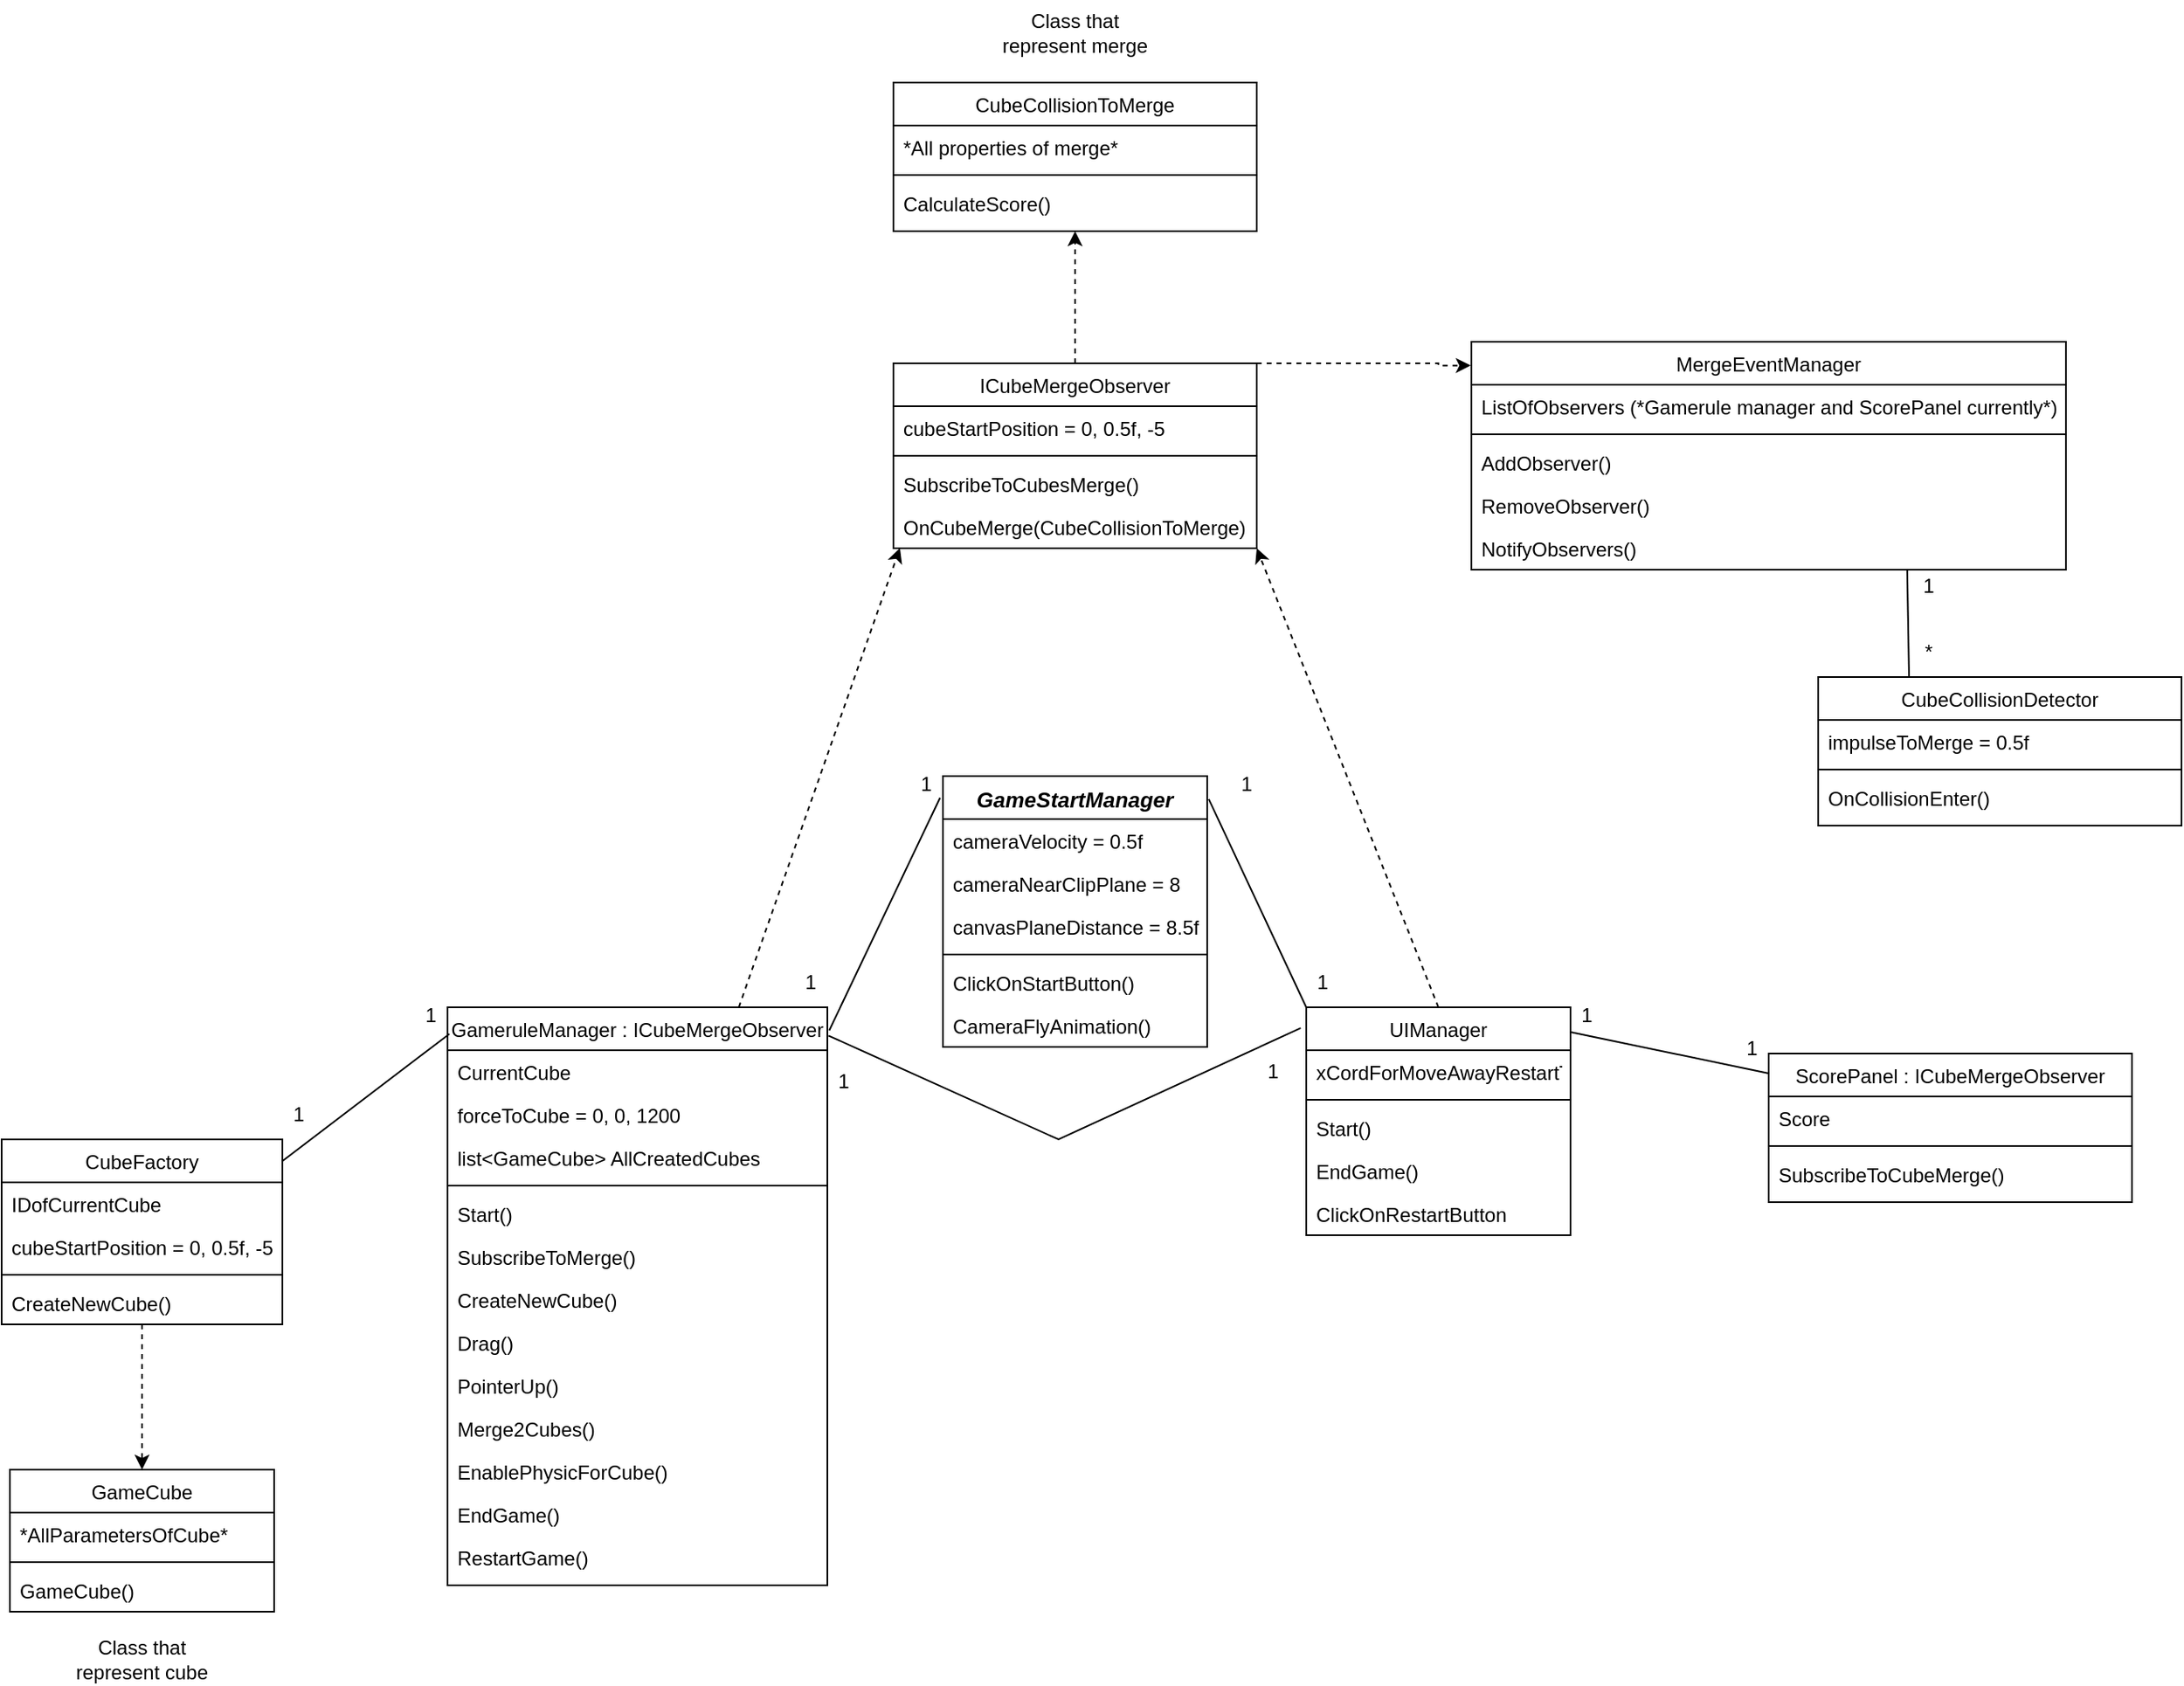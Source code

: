 <mxfile version="24.7.14">
  <diagram id="C5RBs43oDa-KdzZeNtuy" name="Page-1">
    <mxGraphModel dx="2876" dy="2289" grid="1" gridSize="10" guides="1" tooltips="1" connect="1" arrows="1" fold="1" page="1" pageScale="1" pageWidth="827" pageHeight="1169" math="0" shadow="0">
      <root>
        <mxCell id="WIyWlLk6GJQsqaUBKTNV-0" />
        <mxCell id="WIyWlLk6GJQsqaUBKTNV-1" parent="WIyWlLk6GJQsqaUBKTNV-0" />
        <mxCell id="zkfFHV4jXpPFQw0GAbJ--0" value="GameStartManager" style="swimlane;fontStyle=3;align=center;verticalAlign=top;childLayout=stackLayout;horizontal=1;startSize=26;horizontalStack=0;resizeParent=1;resizeLast=0;collapsible=1;marginBottom=0;rounded=0;shadow=0;strokeWidth=1;fontSize=13;" parent="WIyWlLk6GJQsqaUBKTNV-1" vertex="1">
          <mxGeometry x="260" y="60" width="160" height="164" as="geometry">
            <mxRectangle x="230" y="140" width="160" height="26" as="alternateBounds" />
          </mxGeometry>
        </mxCell>
        <mxCell id="zkfFHV4jXpPFQw0GAbJ--1" value="cameraVelocity = 0.5f" style="text;align=left;verticalAlign=top;spacingLeft=4;spacingRight=4;overflow=hidden;rotatable=0;points=[[0,0.5],[1,0.5]];portConstraint=eastwest;" parent="zkfFHV4jXpPFQw0GAbJ--0" vertex="1">
          <mxGeometry y="26" width="160" height="26" as="geometry" />
        </mxCell>
        <mxCell id="zkfFHV4jXpPFQw0GAbJ--2" value="cameraNearClipPlane = 8" style="text;align=left;verticalAlign=top;spacingLeft=4;spacingRight=4;overflow=hidden;rotatable=0;points=[[0,0.5],[1,0.5]];portConstraint=eastwest;rounded=0;shadow=0;html=0;" parent="zkfFHV4jXpPFQw0GAbJ--0" vertex="1">
          <mxGeometry y="52" width="160" height="26" as="geometry" />
        </mxCell>
        <mxCell id="zkfFHV4jXpPFQw0GAbJ--3" value="canvasPlaneDistance = 8.5f" style="text;align=left;verticalAlign=top;spacingLeft=4;spacingRight=4;overflow=hidden;rotatable=0;points=[[0,0.5],[1,0.5]];portConstraint=eastwest;rounded=0;shadow=0;html=0;" parent="zkfFHV4jXpPFQw0GAbJ--0" vertex="1">
          <mxGeometry y="78" width="160" height="26" as="geometry" />
        </mxCell>
        <mxCell id="zkfFHV4jXpPFQw0GAbJ--4" value="" style="line;html=1;strokeWidth=1;align=left;verticalAlign=middle;spacingTop=-1;spacingLeft=3;spacingRight=3;rotatable=0;labelPosition=right;points=[];portConstraint=eastwest;" parent="zkfFHV4jXpPFQw0GAbJ--0" vertex="1">
          <mxGeometry y="104" width="160" height="8" as="geometry" />
        </mxCell>
        <mxCell id="zkfFHV4jXpPFQw0GAbJ--5" value="ClickOnStartButton()" style="text;align=left;verticalAlign=top;spacingLeft=4;spacingRight=4;overflow=hidden;rotatable=0;points=[[0,0.5],[1,0.5]];portConstraint=eastwest;" parent="zkfFHV4jXpPFQw0GAbJ--0" vertex="1">
          <mxGeometry y="112" width="160" height="26" as="geometry" />
        </mxCell>
        <mxCell id="0DtBoTsF_gN5-ORpzYUm-0" value="CameraFlyAnimation()" style="text;align=left;verticalAlign=top;spacingLeft=4;spacingRight=4;overflow=hidden;rotatable=0;points=[[0,0.5],[1,0.5]];portConstraint=eastwest;" vertex="1" parent="zkfFHV4jXpPFQw0GAbJ--0">
          <mxGeometry y="138" width="160" height="26" as="geometry" />
        </mxCell>
        <mxCell id="zkfFHV4jXpPFQw0GAbJ--6" value="GameruleManager : ICubeMergeObserver" style="swimlane;fontStyle=0;align=center;verticalAlign=top;childLayout=stackLayout;horizontal=1;startSize=26;horizontalStack=0;resizeParent=1;resizeLast=0;collapsible=1;marginBottom=0;rounded=0;shadow=0;strokeWidth=1;" parent="WIyWlLk6GJQsqaUBKTNV-1" vertex="1">
          <mxGeometry x="-40" y="200" width="230" height="350" as="geometry">
            <mxRectangle x="130" y="380" width="160" height="26" as="alternateBounds" />
          </mxGeometry>
        </mxCell>
        <mxCell id="zkfFHV4jXpPFQw0GAbJ--7" value="CurrentCube" style="text;align=left;verticalAlign=top;spacingLeft=4;spacingRight=4;overflow=hidden;rotatable=0;points=[[0,0.5],[1,0.5]];portConstraint=eastwest;" parent="zkfFHV4jXpPFQw0GAbJ--6" vertex="1">
          <mxGeometry y="26" width="230" height="26" as="geometry" />
        </mxCell>
        <mxCell id="zkfFHV4jXpPFQw0GAbJ--8" value="forceToCube = 0, 0, 1200" style="text;align=left;verticalAlign=top;spacingLeft=4;spacingRight=4;overflow=hidden;rotatable=0;points=[[0,0.5],[1,0.5]];portConstraint=eastwest;rounded=0;shadow=0;html=0;" parent="zkfFHV4jXpPFQw0GAbJ--6" vertex="1">
          <mxGeometry y="52" width="230" height="26" as="geometry" />
        </mxCell>
        <mxCell id="0DtBoTsF_gN5-ORpzYUm-2" value="list&lt;GameCube&gt; AllCreatedCubes" style="text;align=left;verticalAlign=top;spacingLeft=4;spacingRight=4;overflow=hidden;rotatable=0;points=[[0,0.5],[1,0.5]];portConstraint=eastwest;rounded=0;shadow=0;html=0;" vertex="1" parent="zkfFHV4jXpPFQw0GAbJ--6">
          <mxGeometry y="78" width="230" height="26" as="geometry" />
        </mxCell>
        <mxCell id="zkfFHV4jXpPFQw0GAbJ--9" value="" style="line;html=1;strokeWidth=1;align=left;verticalAlign=middle;spacingTop=-1;spacingLeft=3;spacingRight=3;rotatable=0;labelPosition=right;points=[];portConstraint=eastwest;" parent="zkfFHV4jXpPFQw0GAbJ--6" vertex="1">
          <mxGeometry y="104" width="230" height="8" as="geometry" />
        </mxCell>
        <mxCell id="0DtBoTsF_gN5-ORpzYUm-10" value="Start()" style="text;align=left;verticalAlign=top;spacingLeft=4;spacingRight=4;overflow=hidden;rotatable=0;points=[[0,0.5],[1,0.5]];portConstraint=eastwest;fontStyle=0" vertex="1" parent="zkfFHV4jXpPFQw0GAbJ--6">
          <mxGeometry y="112" width="230" height="26" as="geometry" />
        </mxCell>
        <mxCell id="zkfFHV4jXpPFQw0GAbJ--10" value="SubscribeToMerge()" style="text;align=left;verticalAlign=top;spacingLeft=4;spacingRight=4;overflow=hidden;rotatable=0;points=[[0,0.5],[1,0.5]];portConstraint=eastwest;fontStyle=0" parent="zkfFHV4jXpPFQw0GAbJ--6" vertex="1">
          <mxGeometry y="138" width="230" height="26" as="geometry" />
        </mxCell>
        <mxCell id="0DtBoTsF_gN5-ORpzYUm-3" value="CreateNewCube()" style="text;align=left;verticalAlign=top;spacingLeft=4;spacingRight=4;overflow=hidden;rotatable=0;points=[[0,0.5],[1,0.5]];portConstraint=eastwest;fontStyle=0" vertex="1" parent="zkfFHV4jXpPFQw0GAbJ--6">
          <mxGeometry y="164" width="230" height="26" as="geometry" />
        </mxCell>
        <mxCell id="0DtBoTsF_gN5-ORpzYUm-4" value="Drag()" style="text;align=left;verticalAlign=top;spacingLeft=4;spacingRight=4;overflow=hidden;rotatable=0;points=[[0,0.5],[1,0.5]];portConstraint=eastwest;fontStyle=0" vertex="1" parent="zkfFHV4jXpPFQw0GAbJ--6">
          <mxGeometry y="190" width="230" height="26" as="geometry" />
        </mxCell>
        <mxCell id="0DtBoTsF_gN5-ORpzYUm-5" value="PointerUp()" style="text;align=left;verticalAlign=top;spacingLeft=4;spacingRight=4;overflow=hidden;rotatable=0;points=[[0,0.5],[1,0.5]];portConstraint=eastwest;fontStyle=0" vertex="1" parent="zkfFHV4jXpPFQw0GAbJ--6">
          <mxGeometry y="216" width="230" height="26" as="geometry" />
        </mxCell>
        <mxCell id="0DtBoTsF_gN5-ORpzYUm-6" value="Merge2Cubes()" style="text;align=left;verticalAlign=top;spacingLeft=4;spacingRight=4;overflow=hidden;rotatable=0;points=[[0,0.5],[1,0.5]];portConstraint=eastwest;fontStyle=0" vertex="1" parent="zkfFHV4jXpPFQw0GAbJ--6">
          <mxGeometry y="242" width="230" height="26" as="geometry" />
        </mxCell>
        <mxCell id="0DtBoTsF_gN5-ORpzYUm-7" value="EnablePhysicForCube()" style="text;align=left;verticalAlign=top;spacingLeft=4;spacingRight=4;overflow=hidden;rotatable=0;points=[[0,0.5],[1,0.5]];portConstraint=eastwest;fontStyle=0" vertex="1" parent="zkfFHV4jXpPFQw0GAbJ--6">
          <mxGeometry y="268" width="230" height="26" as="geometry" />
        </mxCell>
        <mxCell id="0DtBoTsF_gN5-ORpzYUm-8" value="EndGame()" style="text;align=left;verticalAlign=top;spacingLeft=4;spacingRight=4;overflow=hidden;rotatable=0;points=[[0,0.5],[1,0.5]];portConstraint=eastwest;fontStyle=0" vertex="1" parent="zkfFHV4jXpPFQw0GAbJ--6">
          <mxGeometry y="294" width="230" height="26" as="geometry" />
        </mxCell>
        <mxCell id="0DtBoTsF_gN5-ORpzYUm-9" value="RestartGame()" style="text;align=left;verticalAlign=top;spacingLeft=4;spacingRight=4;overflow=hidden;rotatable=0;points=[[0,0.5],[1,0.5]];portConstraint=eastwest;fontStyle=0" vertex="1" parent="zkfFHV4jXpPFQw0GAbJ--6">
          <mxGeometry y="320" width="230" height="26" as="geometry" />
        </mxCell>
        <mxCell id="zkfFHV4jXpPFQw0GAbJ--13" value="GameCube" style="swimlane;fontStyle=0;align=center;verticalAlign=top;childLayout=stackLayout;horizontal=1;startSize=26;horizontalStack=0;resizeParent=1;resizeLast=0;collapsible=1;marginBottom=0;rounded=0;shadow=0;strokeWidth=1;" parent="WIyWlLk6GJQsqaUBKTNV-1" vertex="1">
          <mxGeometry x="-305" y="480" width="160" height="86" as="geometry">
            <mxRectangle x="340" y="380" width="170" height="26" as="alternateBounds" />
          </mxGeometry>
        </mxCell>
        <mxCell id="zkfFHV4jXpPFQw0GAbJ--14" value="*AllParametersOfCube*" style="text;align=left;verticalAlign=top;spacingLeft=4;spacingRight=4;overflow=hidden;rotatable=0;points=[[0,0.5],[1,0.5]];portConstraint=eastwest;" parent="zkfFHV4jXpPFQw0GAbJ--13" vertex="1">
          <mxGeometry y="26" width="160" height="26" as="geometry" />
        </mxCell>
        <mxCell id="zkfFHV4jXpPFQw0GAbJ--15" value="" style="line;html=1;strokeWidth=1;align=left;verticalAlign=middle;spacingTop=-1;spacingLeft=3;spacingRight=3;rotatable=0;labelPosition=right;points=[];portConstraint=eastwest;" parent="zkfFHV4jXpPFQw0GAbJ--13" vertex="1">
          <mxGeometry y="52" width="160" height="8" as="geometry" />
        </mxCell>
        <mxCell id="0DtBoTsF_gN5-ORpzYUm-14" value="GameCube()" style="text;align=left;verticalAlign=top;spacingLeft=4;spacingRight=4;overflow=hidden;rotatable=0;points=[[0,0.5],[1,0.5]];portConstraint=eastwest;" vertex="1" parent="zkfFHV4jXpPFQw0GAbJ--13">
          <mxGeometry y="60" width="160" height="26" as="geometry" />
        </mxCell>
        <mxCell id="zkfFHV4jXpPFQw0GAbJ--17" value="UIManager" style="swimlane;fontStyle=0;align=center;verticalAlign=top;childLayout=stackLayout;horizontal=1;startSize=26;horizontalStack=0;resizeParent=1;resizeLast=0;collapsible=1;marginBottom=0;rounded=0;shadow=0;strokeWidth=1;" parent="WIyWlLk6GJQsqaUBKTNV-1" vertex="1">
          <mxGeometry x="480" y="200" width="160" height="138" as="geometry">
            <mxRectangle x="550" y="140" width="160" height="26" as="alternateBounds" />
          </mxGeometry>
        </mxCell>
        <mxCell id="zkfFHV4jXpPFQw0GAbJ--18" value="xCordForMoveAwayRestartTools = 10000" style="text;align=left;verticalAlign=top;spacingLeft=4;spacingRight=4;overflow=hidden;rotatable=0;points=[[0,0.5],[1,0.5]];portConstraint=eastwest;" parent="zkfFHV4jXpPFQw0GAbJ--17" vertex="1">
          <mxGeometry y="26" width="160" height="26" as="geometry" />
        </mxCell>
        <mxCell id="zkfFHV4jXpPFQw0GAbJ--23" value="" style="line;html=1;strokeWidth=1;align=left;verticalAlign=middle;spacingTop=-1;spacingLeft=3;spacingRight=3;rotatable=0;labelPosition=right;points=[];portConstraint=eastwest;" parent="zkfFHV4jXpPFQw0GAbJ--17" vertex="1">
          <mxGeometry y="52" width="160" height="8" as="geometry" />
        </mxCell>
        <mxCell id="0DtBoTsF_gN5-ORpzYUm-11" value="Start()" style="text;align=left;verticalAlign=top;spacingLeft=4;spacingRight=4;overflow=hidden;rotatable=0;points=[[0,0.5],[1,0.5]];portConstraint=eastwest;fontStyle=0" vertex="1" parent="zkfFHV4jXpPFQw0GAbJ--17">
          <mxGeometry y="60" width="160" height="26" as="geometry" />
        </mxCell>
        <mxCell id="zkfFHV4jXpPFQw0GAbJ--24" value="EndGame()" style="text;align=left;verticalAlign=top;spacingLeft=4;spacingRight=4;overflow=hidden;rotatable=0;points=[[0,0.5],[1,0.5]];portConstraint=eastwest;" parent="zkfFHV4jXpPFQw0GAbJ--17" vertex="1">
          <mxGeometry y="86" width="160" height="26" as="geometry" />
        </mxCell>
        <mxCell id="zkfFHV4jXpPFQw0GAbJ--25" value="ClickOnRestartButton" style="text;align=left;verticalAlign=top;spacingLeft=4;spacingRight=4;overflow=hidden;rotatable=0;points=[[0,0.5],[1,0.5]];portConstraint=eastwest;" parent="zkfFHV4jXpPFQw0GAbJ--17" vertex="1">
          <mxGeometry y="112" width="160" height="26" as="geometry" />
        </mxCell>
        <mxCell id="0DtBoTsF_gN5-ORpzYUm-22" style="edgeStyle=orthogonalEdgeStyle;rounded=0;orthogonalLoop=1;jettySize=auto;html=1;entryX=0.5;entryY=0;entryDx=0;entryDy=0;dashed=1;" edge="1" parent="WIyWlLk6GJQsqaUBKTNV-1" source="0DtBoTsF_gN5-ORpzYUm-15" target="zkfFHV4jXpPFQw0GAbJ--13">
          <mxGeometry relative="1" as="geometry" />
        </mxCell>
        <mxCell id="0DtBoTsF_gN5-ORpzYUm-15" value="CubeFactory" style="swimlane;fontStyle=0;align=center;verticalAlign=top;childLayout=stackLayout;horizontal=1;startSize=26;horizontalStack=0;resizeParent=1;resizeLast=0;collapsible=1;marginBottom=0;rounded=0;shadow=0;strokeWidth=1;" vertex="1" parent="WIyWlLk6GJQsqaUBKTNV-1">
          <mxGeometry x="-310" y="280" width="170" height="112" as="geometry">
            <mxRectangle x="340" y="380" width="170" height="26" as="alternateBounds" />
          </mxGeometry>
        </mxCell>
        <mxCell id="0DtBoTsF_gN5-ORpzYUm-16" value="IDofCurrentCube" style="text;align=left;verticalAlign=top;spacingLeft=4;spacingRight=4;overflow=hidden;rotatable=0;points=[[0,0.5],[1,0.5]];portConstraint=eastwest;" vertex="1" parent="0DtBoTsF_gN5-ORpzYUm-15">
          <mxGeometry y="26" width="170" height="26" as="geometry" />
        </mxCell>
        <mxCell id="0DtBoTsF_gN5-ORpzYUm-19" value="cubeStartPosition = 0, 0.5f, -5" style="text;align=left;verticalAlign=top;spacingLeft=4;spacingRight=4;overflow=hidden;rotatable=0;points=[[0,0.5],[1,0.5]];portConstraint=eastwest;" vertex="1" parent="0DtBoTsF_gN5-ORpzYUm-15">
          <mxGeometry y="52" width="170" height="26" as="geometry" />
        </mxCell>
        <mxCell id="0DtBoTsF_gN5-ORpzYUm-17" value="" style="line;html=1;strokeWidth=1;align=left;verticalAlign=middle;spacingTop=-1;spacingLeft=3;spacingRight=3;rotatable=0;labelPosition=right;points=[];portConstraint=eastwest;" vertex="1" parent="0DtBoTsF_gN5-ORpzYUm-15">
          <mxGeometry y="78" width="170" height="8" as="geometry" />
        </mxCell>
        <mxCell id="0DtBoTsF_gN5-ORpzYUm-18" value="CreateNewCube()" style="text;align=left;verticalAlign=top;spacingLeft=4;spacingRight=4;overflow=hidden;rotatable=0;points=[[0,0.5],[1,0.5]];portConstraint=eastwest;" vertex="1" parent="0DtBoTsF_gN5-ORpzYUm-15">
          <mxGeometry y="86" width="170" height="26" as="geometry" />
        </mxCell>
        <mxCell id="0DtBoTsF_gN5-ORpzYUm-23" value="Class that represent cube" style="text;html=1;align=center;verticalAlign=middle;whiteSpace=wrap;rounded=0;" vertex="1" parent="WIyWlLk6GJQsqaUBKTNV-1">
          <mxGeometry x="-270" y="580" width="90" height="30" as="geometry" />
        </mxCell>
        <mxCell id="0DtBoTsF_gN5-ORpzYUm-39" style="edgeStyle=orthogonalEdgeStyle;rounded=0;orthogonalLoop=1;jettySize=auto;html=1;dashed=1;" edge="1" parent="WIyWlLk6GJQsqaUBKTNV-1" source="0DtBoTsF_gN5-ORpzYUm-26">
          <mxGeometry relative="1" as="geometry">
            <mxPoint x="340" y="-270" as="targetPoint" />
          </mxGeometry>
        </mxCell>
        <mxCell id="0DtBoTsF_gN5-ORpzYUm-26" value="ICubeMergeObserver" style="swimlane;fontStyle=0;align=center;verticalAlign=top;childLayout=stackLayout;horizontal=1;startSize=26;horizontalStack=0;resizeParent=1;resizeLast=0;collapsible=1;marginBottom=0;rounded=0;shadow=0;strokeWidth=1;" vertex="1" parent="WIyWlLk6GJQsqaUBKTNV-1">
          <mxGeometry x="230" y="-190" width="220" height="112" as="geometry">
            <mxRectangle x="340" y="380" width="170" height="26" as="alternateBounds" />
          </mxGeometry>
        </mxCell>
        <mxCell id="0DtBoTsF_gN5-ORpzYUm-28" value="cubeStartPosition = 0, 0.5f, -5" style="text;align=left;verticalAlign=top;spacingLeft=4;spacingRight=4;overflow=hidden;rotatable=0;points=[[0,0.5],[1,0.5]];portConstraint=eastwest;" vertex="1" parent="0DtBoTsF_gN5-ORpzYUm-26">
          <mxGeometry y="26" width="220" height="26" as="geometry" />
        </mxCell>
        <mxCell id="0DtBoTsF_gN5-ORpzYUm-29" value="" style="line;html=1;strokeWidth=1;align=left;verticalAlign=middle;spacingTop=-1;spacingLeft=3;spacingRight=3;rotatable=0;labelPosition=right;points=[];portConstraint=eastwest;" vertex="1" parent="0DtBoTsF_gN5-ORpzYUm-26">
          <mxGeometry y="52" width="220" height="8" as="geometry" />
        </mxCell>
        <mxCell id="0DtBoTsF_gN5-ORpzYUm-30" value="SubscribeToCubesMerge()" style="text;align=left;verticalAlign=top;spacingLeft=4;spacingRight=4;overflow=hidden;rotatable=0;points=[[0,0.5],[1,0.5]];portConstraint=eastwest;" vertex="1" parent="0DtBoTsF_gN5-ORpzYUm-26">
          <mxGeometry y="60" width="220" height="26" as="geometry" />
        </mxCell>
        <mxCell id="0DtBoTsF_gN5-ORpzYUm-27" value="OnCubeMerge(CubeCollisionToMerge)" style="text;align=left;verticalAlign=top;spacingLeft=4;spacingRight=4;overflow=hidden;rotatable=0;points=[[0,0.5],[1,0.5]];portConstraint=eastwest;" vertex="1" parent="0DtBoTsF_gN5-ORpzYUm-26">
          <mxGeometry y="86" width="220" height="26" as="geometry" />
        </mxCell>
        <mxCell id="0DtBoTsF_gN5-ORpzYUm-33" value="CubeCollisionToMerge" style="swimlane;fontStyle=0;align=center;verticalAlign=top;childLayout=stackLayout;horizontal=1;startSize=26;horizontalStack=0;resizeParent=1;resizeLast=0;collapsible=1;marginBottom=0;rounded=0;shadow=0;strokeWidth=1;" vertex="1" parent="WIyWlLk6GJQsqaUBKTNV-1">
          <mxGeometry x="230" y="-360" width="220" height="90" as="geometry">
            <mxRectangle x="340" y="380" width="170" height="26" as="alternateBounds" />
          </mxGeometry>
        </mxCell>
        <mxCell id="0DtBoTsF_gN5-ORpzYUm-34" value="*All properties of merge*" style="text;align=left;verticalAlign=top;spacingLeft=4;spacingRight=4;overflow=hidden;rotatable=0;points=[[0,0.5],[1,0.5]];portConstraint=eastwest;" vertex="1" parent="0DtBoTsF_gN5-ORpzYUm-33">
          <mxGeometry y="26" width="220" height="26" as="geometry" />
        </mxCell>
        <mxCell id="0DtBoTsF_gN5-ORpzYUm-35" value="" style="line;html=1;strokeWidth=1;align=left;verticalAlign=middle;spacingTop=-1;spacingLeft=3;spacingRight=3;rotatable=0;labelPosition=right;points=[];portConstraint=eastwest;" vertex="1" parent="0DtBoTsF_gN5-ORpzYUm-33">
          <mxGeometry y="52" width="220" height="8" as="geometry" />
        </mxCell>
        <mxCell id="0DtBoTsF_gN5-ORpzYUm-36" value="CalculateScore()" style="text;align=left;verticalAlign=top;spacingLeft=4;spacingRight=4;overflow=hidden;rotatable=0;points=[[0,0.5],[1,0.5]];portConstraint=eastwest;" vertex="1" parent="0DtBoTsF_gN5-ORpzYUm-33">
          <mxGeometry y="60" width="220" height="26" as="geometry" />
        </mxCell>
        <mxCell id="0DtBoTsF_gN5-ORpzYUm-40" value="Class that represent merge" style="text;html=1;align=center;verticalAlign=middle;whiteSpace=wrap;rounded=0;" vertex="1" parent="WIyWlLk6GJQsqaUBKTNV-1">
          <mxGeometry x="290" y="-410" width="100" height="40" as="geometry" />
        </mxCell>
        <mxCell id="0DtBoTsF_gN5-ORpzYUm-41" value="MergeEventManager" style="swimlane;fontStyle=0;align=center;verticalAlign=top;childLayout=stackLayout;horizontal=1;startSize=26;horizontalStack=0;resizeParent=1;resizeLast=0;collapsible=1;marginBottom=0;rounded=0;shadow=0;strokeWidth=1;" vertex="1" parent="WIyWlLk6GJQsqaUBKTNV-1">
          <mxGeometry x="580" y="-203" width="360" height="138" as="geometry">
            <mxRectangle x="340" y="380" width="170" height="26" as="alternateBounds" />
          </mxGeometry>
        </mxCell>
        <mxCell id="0DtBoTsF_gN5-ORpzYUm-42" value="ListOfObservers (*Gamerule manager and ScorePanel currently*)" style="text;align=left;verticalAlign=top;spacingLeft=4;spacingRight=4;overflow=hidden;rotatable=0;points=[[0,0.5],[1,0.5]];portConstraint=eastwest;" vertex="1" parent="0DtBoTsF_gN5-ORpzYUm-41">
          <mxGeometry y="26" width="360" height="26" as="geometry" />
        </mxCell>
        <mxCell id="0DtBoTsF_gN5-ORpzYUm-43" value="" style="line;html=1;strokeWidth=1;align=left;verticalAlign=middle;spacingTop=-1;spacingLeft=3;spacingRight=3;rotatable=0;labelPosition=right;points=[];portConstraint=eastwest;" vertex="1" parent="0DtBoTsF_gN5-ORpzYUm-41">
          <mxGeometry y="52" width="360" height="8" as="geometry" />
        </mxCell>
        <mxCell id="0DtBoTsF_gN5-ORpzYUm-44" value="AddObserver()" style="text;align=left;verticalAlign=top;spacingLeft=4;spacingRight=4;overflow=hidden;rotatable=0;points=[[0,0.5],[1,0.5]];portConstraint=eastwest;" vertex="1" parent="0DtBoTsF_gN5-ORpzYUm-41">
          <mxGeometry y="60" width="360" height="26" as="geometry" />
        </mxCell>
        <mxCell id="0DtBoTsF_gN5-ORpzYUm-45" value="RemoveObserver()" style="text;align=left;verticalAlign=top;spacingLeft=4;spacingRight=4;overflow=hidden;rotatable=0;points=[[0,0.5],[1,0.5]];portConstraint=eastwest;" vertex="1" parent="0DtBoTsF_gN5-ORpzYUm-41">
          <mxGeometry y="86" width="360" height="26" as="geometry" />
        </mxCell>
        <mxCell id="0DtBoTsF_gN5-ORpzYUm-46" value="NotifyObservers()" style="text;align=left;verticalAlign=top;spacingLeft=4;spacingRight=4;overflow=hidden;rotatable=0;points=[[0,0.5],[1,0.5]];portConstraint=eastwest;" vertex="1" parent="0DtBoTsF_gN5-ORpzYUm-41">
          <mxGeometry y="112" width="360" height="26" as="geometry" />
        </mxCell>
        <mxCell id="0DtBoTsF_gN5-ORpzYUm-49" value="CubeCollisionDetector" style="swimlane;fontStyle=0;align=center;verticalAlign=top;childLayout=stackLayout;horizontal=1;startSize=26;horizontalStack=0;resizeParent=1;resizeLast=0;collapsible=1;marginBottom=0;rounded=0;shadow=0;strokeWidth=1;" vertex="1" parent="WIyWlLk6GJQsqaUBKTNV-1">
          <mxGeometry x="790" width="220" height="90" as="geometry">
            <mxRectangle x="340" y="380" width="170" height="26" as="alternateBounds" />
          </mxGeometry>
        </mxCell>
        <mxCell id="0DtBoTsF_gN5-ORpzYUm-50" value="impulseToMerge = 0.5f" style="text;align=left;verticalAlign=top;spacingLeft=4;spacingRight=4;overflow=hidden;rotatable=0;points=[[0,0.5],[1,0.5]];portConstraint=eastwest;" vertex="1" parent="0DtBoTsF_gN5-ORpzYUm-49">
          <mxGeometry y="26" width="220" height="26" as="geometry" />
        </mxCell>
        <mxCell id="0DtBoTsF_gN5-ORpzYUm-51" value="" style="line;html=1;strokeWidth=1;align=left;verticalAlign=middle;spacingTop=-1;spacingLeft=3;spacingRight=3;rotatable=0;labelPosition=right;points=[];portConstraint=eastwest;" vertex="1" parent="0DtBoTsF_gN5-ORpzYUm-49">
          <mxGeometry y="52" width="220" height="8" as="geometry" />
        </mxCell>
        <mxCell id="0DtBoTsF_gN5-ORpzYUm-52" value="OnCollisionEnter()" style="text;align=left;verticalAlign=top;spacingLeft=4;spacingRight=4;overflow=hidden;rotatable=0;points=[[0,0.5],[1,0.5]];portConstraint=eastwest;" vertex="1" parent="0DtBoTsF_gN5-ORpzYUm-49">
          <mxGeometry y="60" width="220" height="26" as="geometry" />
        </mxCell>
        <mxCell id="0DtBoTsF_gN5-ORpzYUm-68" style="rounded=0;orthogonalLoop=1;jettySize=auto;html=1;entryX=1;entryY=1;entryDx=0;entryDy=0;dashed=1;exitX=0.5;exitY=0;exitDx=0;exitDy=0;" edge="1" parent="WIyWlLk6GJQsqaUBKTNV-1" source="zkfFHV4jXpPFQw0GAbJ--17" target="0DtBoTsF_gN5-ORpzYUm-26">
          <mxGeometry relative="1" as="geometry" />
        </mxCell>
        <mxCell id="0DtBoTsF_gN5-ORpzYUm-60" value="ScorePanel : ICubeMergeObserver" style="swimlane;fontStyle=0;align=center;verticalAlign=top;childLayout=stackLayout;horizontal=1;startSize=26;horizontalStack=0;resizeParent=1;resizeLast=0;collapsible=1;marginBottom=0;rounded=0;shadow=0;strokeWidth=1;" vertex="1" parent="WIyWlLk6GJQsqaUBKTNV-1">
          <mxGeometry x="760" y="228" width="220" height="90" as="geometry">
            <mxRectangle x="340" y="380" width="170" height="26" as="alternateBounds" />
          </mxGeometry>
        </mxCell>
        <mxCell id="0DtBoTsF_gN5-ORpzYUm-61" value="Score" style="text;align=left;verticalAlign=top;spacingLeft=4;spacingRight=4;overflow=hidden;rotatable=0;points=[[0,0.5],[1,0.5]];portConstraint=eastwest;" vertex="1" parent="0DtBoTsF_gN5-ORpzYUm-60">
          <mxGeometry y="26" width="220" height="26" as="geometry" />
        </mxCell>
        <mxCell id="0DtBoTsF_gN5-ORpzYUm-62" value="" style="line;html=1;strokeWidth=1;align=left;verticalAlign=middle;spacingTop=-1;spacingLeft=3;spacingRight=3;rotatable=0;labelPosition=right;points=[];portConstraint=eastwest;" vertex="1" parent="0DtBoTsF_gN5-ORpzYUm-60">
          <mxGeometry y="52" width="220" height="8" as="geometry" />
        </mxCell>
        <mxCell id="0DtBoTsF_gN5-ORpzYUm-63" value="SubscribeToCubeMerge()" style="text;align=left;verticalAlign=top;spacingLeft=4;spacingRight=4;overflow=hidden;rotatable=0;points=[[0,0.5],[1,0.5]];portConstraint=eastwest;" vertex="1" parent="0DtBoTsF_gN5-ORpzYUm-60">
          <mxGeometry y="60" width="220" height="26" as="geometry" />
        </mxCell>
        <mxCell id="0DtBoTsF_gN5-ORpzYUm-67" value="" style="rounded=0;orthogonalLoop=1;jettySize=auto;html=1;entryX=0.018;entryY=0.994;entryDx=0;entryDy=0;entryPerimeter=0;dashed=1;" edge="1" parent="WIyWlLk6GJQsqaUBKTNV-1" source="zkfFHV4jXpPFQw0GAbJ--6" target="0DtBoTsF_gN5-ORpzYUm-27">
          <mxGeometry relative="1" as="geometry" />
        </mxCell>
        <mxCell id="0DtBoTsF_gN5-ORpzYUm-73" value="" style="endArrow=none;html=1;rounded=0;exitX=0.999;exitY=0.118;exitDx=0;exitDy=0;exitPerimeter=0;entryX=0.005;entryY=0.046;entryDx=0;entryDy=0;entryPerimeter=0;" edge="1" parent="WIyWlLk6GJQsqaUBKTNV-1" source="0DtBoTsF_gN5-ORpzYUm-15" target="zkfFHV4jXpPFQw0GAbJ--6">
          <mxGeometry x="-0.873" y="8" width="50" height="50" relative="1" as="geometry">
            <mxPoint x="30" y="340" as="sourcePoint" />
            <mxPoint x="80" y="290" as="targetPoint" />
            <mxPoint as="offset" />
          </mxGeometry>
        </mxCell>
        <mxCell id="0DtBoTsF_gN5-ORpzYUm-74" value="1" style="text;html=1;align=center;verticalAlign=middle;whiteSpace=wrap;rounded=0;" vertex="1" parent="WIyWlLk6GJQsqaUBKTNV-1">
          <mxGeometry x="-80" y="190" width="60" height="30" as="geometry" />
        </mxCell>
        <mxCell id="0DtBoTsF_gN5-ORpzYUm-75" value="1" style="text;html=1;align=center;verticalAlign=middle;whiteSpace=wrap;rounded=0;" vertex="1" parent="WIyWlLk6GJQsqaUBKTNV-1">
          <mxGeometry x="-160" y="250" width="60" height="30" as="geometry" />
        </mxCell>
        <mxCell id="0DtBoTsF_gN5-ORpzYUm-76" value="" style="endArrow=none;html=1;rounded=0;exitX=1.005;exitY=0.04;exitDx=0;exitDy=0;exitPerimeter=0;entryX=-0.011;entryY=0.08;entryDx=0;entryDy=0;entryPerimeter=0;" edge="1" parent="WIyWlLk6GJQsqaUBKTNV-1" source="zkfFHV4jXpPFQw0GAbJ--6" target="zkfFHV4jXpPFQw0GAbJ--0">
          <mxGeometry x="-0.873" y="8" width="50" height="50" relative="1" as="geometry">
            <mxPoint x="220" y="303" as="sourcePoint" />
            <mxPoint x="320" y="301" as="targetPoint" />
            <mxPoint as="offset" />
          </mxGeometry>
        </mxCell>
        <mxCell id="0DtBoTsF_gN5-ORpzYUm-77" value="1" style="text;html=1;align=center;verticalAlign=middle;whiteSpace=wrap;rounded=0;" vertex="1" parent="WIyWlLk6GJQsqaUBKTNV-1">
          <mxGeometry x="220" y="50" width="60" height="30" as="geometry" />
        </mxCell>
        <mxCell id="0DtBoTsF_gN5-ORpzYUm-78" value="1" style="text;html=1;align=center;verticalAlign=middle;whiteSpace=wrap;rounded=0;" vertex="1" parent="WIyWlLk6GJQsqaUBKTNV-1">
          <mxGeometry x="150" y="170" width="60" height="30" as="geometry" />
        </mxCell>
        <mxCell id="0DtBoTsF_gN5-ORpzYUm-79" value="" style="endArrow=none;html=1;rounded=0;exitX=0;exitY=0;exitDx=0;exitDy=0;entryX=1.006;entryY=0.085;entryDx=0;entryDy=0;entryPerimeter=0;" edge="1" parent="WIyWlLk6GJQsqaUBKTNV-1" source="zkfFHV4jXpPFQw0GAbJ--17" target="zkfFHV4jXpPFQw0GAbJ--0">
          <mxGeometry x="-0.873" y="8" width="50" height="50" relative="1" as="geometry">
            <mxPoint x="443" y="231" as="sourcePoint" />
            <mxPoint x="510" y="90" as="targetPoint" />
            <mxPoint as="offset" />
          </mxGeometry>
        </mxCell>
        <mxCell id="0DtBoTsF_gN5-ORpzYUm-80" value="1" style="text;html=1;align=center;verticalAlign=middle;whiteSpace=wrap;rounded=0;" vertex="1" parent="WIyWlLk6GJQsqaUBKTNV-1">
          <mxGeometry x="414" y="50" width="60" height="30" as="geometry" />
        </mxCell>
        <mxCell id="0DtBoTsF_gN5-ORpzYUm-81" value="1" style="text;html=1;align=center;verticalAlign=middle;whiteSpace=wrap;rounded=0;" vertex="1" parent="WIyWlLk6GJQsqaUBKTNV-1">
          <mxGeometry x="460" y="170" width="60" height="30" as="geometry" />
        </mxCell>
        <mxCell id="0DtBoTsF_gN5-ORpzYUm-82" value="" style="endArrow=none;html=1;rounded=0;exitX=0;exitY=0.133;exitDx=0;exitDy=0;entryX=1;entryY=0.109;entryDx=0;entryDy=0;entryPerimeter=0;exitPerimeter=0;" edge="1" parent="WIyWlLk6GJQsqaUBKTNV-1" source="0DtBoTsF_gN5-ORpzYUm-60" target="zkfFHV4jXpPFQw0GAbJ--17">
          <mxGeometry x="-0.873" y="8" width="50" height="50" relative="1" as="geometry">
            <mxPoint x="720" y="276" as="sourcePoint" />
            <mxPoint x="661" y="150" as="targetPoint" />
            <mxPoint as="offset" />
          </mxGeometry>
        </mxCell>
        <mxCell id="0DtBoTsF_gN5-ORpzYUm-83" value="1" style="text;html=1;align=center;verticalAlign=middle;whiteSpace=wrap;rounded=0;" vertex="1" parent="WIyWlLk6GJQsqaUBKTNV-1">
          <mxGeometry x="620" y="190" width="60" height="30" as="geometry" />
        </mxCell>
        <mxCell id="0DtBoTsF_gN5-ORpzYUm-84" value="1" style="text;html=1;align=center;verticalAlign=middle;whiteSpace=wrap;rounded=0;" vertex="1" parent="WIyWlLk6GJQsqaUBKTNV-1">
          <mxGeometry x="720" y="210" width="60" height="30" as="geometry" />
        </mxCell>
        <mxCell id="0DtBoTsF_gN5-ORpzYUm-85" style="edgeStyle=orthogonalEdgeStyle;rounded=0;orthogonalLoop=1;jettySize=auto;html=1;entryX=-0.001;entryY=0.104;entryDx=0;entryDy=0;entryPerimeter=0;dashed=1;" edge="1" parent="WIyWlLk6GJQsqaUBKTNV-1" source="0DtBoTsF_gN5-ORpzYUm-26" target="0DtBoTsF_gN5-ORpzYUm-41">
          <mxGeometry relative="1" as="geometry">
            <Array as="points">
              <mxPoint x="560" y="-190" />
              <mxPoint x="560" y="-189" />
            </Array>
          </mxGeometry>
        </mxCell>
        <mxCell id="0DtBoTsF_gN5-ORpzYUm-86" value="" style="endArrow=none;html=1;rounded=0;exitX=0.25;exitY=0;exitDx=0;exitDy=0;entryX=0.733;entryY=0.987;entryDx=0;entryDy=0;entryPerimeter=0;" edge="1" parent="WIyWlLk6GJQsqaUBKTNV-1" source="0DtBoTsF_gN5-ORpzYUm-49" target="0DtBoTsF_gN5-ORpzYUm-46">
          <mxGeometry width="50" height="50" relative="1" as="geometry">
            <mxPoint x="640" y="40" as="sourcePoint" />
            <mxPoint x="690" y="-10" as="targetPoint" />
          </mxGeometry>
        </mxCell>
        <mxCell id="0DtBoTsF_gN5-ORpzYUm-87" value="1" style="text;html=1;align=center;verticalAlign=middle;whiteSpace=wrap;rounded=0;" vertex="1" parent="WIyWlLk6GJQsqaUBKTNV-1">
          <mxGeometry x="827" y="-70" width="60" height="30" as="geometry" />
        </mxCell>
        <mxCell id="0DtBoTsF_gN5-ORpzYUm-88" value="*" style="text;html=1;align=center;verticalAlign=middle;whiteSpace=wrap;rounded=0;" vertex="1" parent="WIyWlLk6GJQsqaUBKTNV-1">
          <mxGeometry x="827" y="-30" width="60" height="30" as="geometry" />
        </mxCell>
        <mxCell id="0DtBoTsF_gN5-ORpzYUm-89" value="" style="endArrow=none;html=1;rounded=0;exitX=1.003;exitY=0.049;exitDx=0;exitDy=0;exitPerimeter=0;entryX=-0.021;entryY=0.091;entryDx=0;entryDy=0;entryPerimeter=0;" edge="1" parent="WIyWlLk6GJQsqaUBKTNV-1" source="zkfFHV4jXpPFQw0GAbJ--6" target="zkfFHV4jXpPFQw0GAbJ--17">
          <mxGeometry x="-0.873" y="8" width="50" height="50" relative="1" as="geometry">
            <mxPoint x="201" y="224" as="sourcePoint" />
            <mxPoint x="268" y="83" as="targetPoint" />
            <mxPoint as="offset" />
            <Array as="points">
              <mxPoint x="330" y="280" />
            </Array>
          </mxGeometry>
        </mxCell>
        <mxCell id="0DtBoTsF_gN5-ORpzYUm-90" value="1" style="text;html=1;align=center;verticalAlign=middle;whiteSpace=wrap;rounded=0;" vertex="1" parent="WIyWlLk6GJQsqaUBKTNV-1">
          <mxGeometry x="170" y="230" width="60" height="30" as="geometry" />
        </mxCell>
        <mxCell id="0DtBoTsF_gN5-ORpzYUm-91" value="1" style="text;html=1;align=center;verticalAlign=middle;whiteSpace=wrap;rounded=0;" vertex="1" parent="WIyWlLk6GJQsqaUBKTNV-1">
          <mxGeometry x="430" y="224" width="60" height="30" as="geometry" />
        </mxCell>
      </root>
    </mxGraphModel>
  </diagram>
</mxfile>
